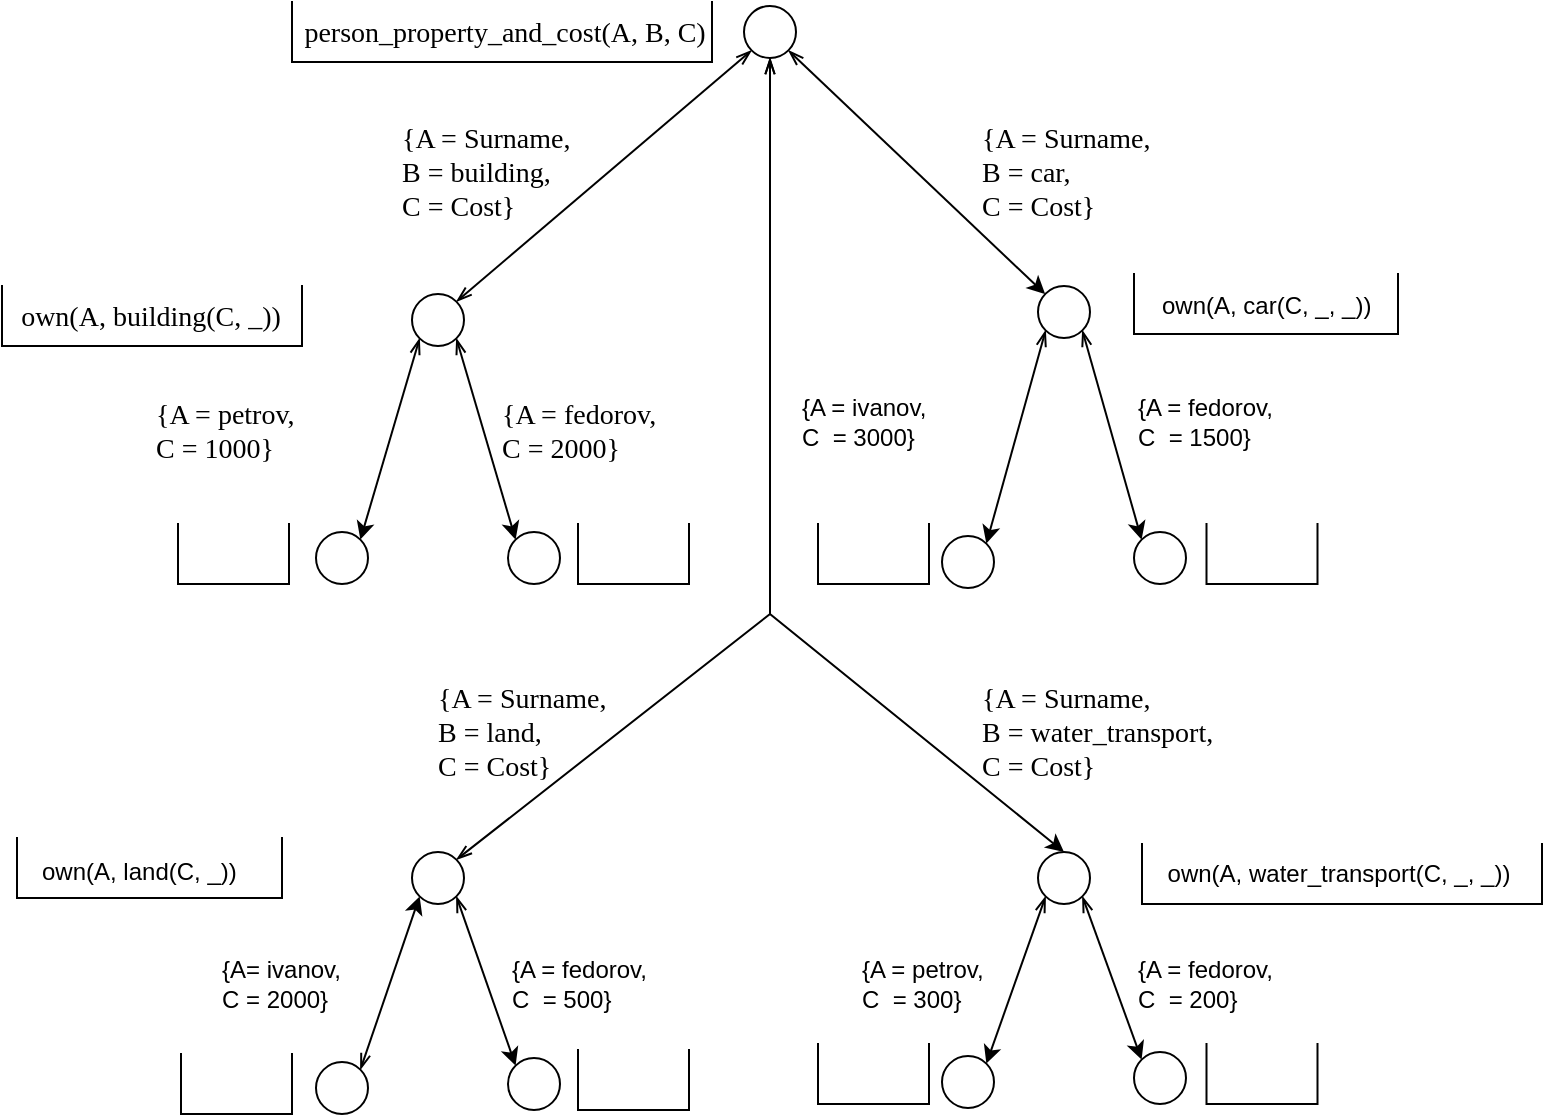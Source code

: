 <mxfile version="18.0.1" type="device"><diagram id="KE4ZE8Tg9iFZfqOE87YM" name="Page-1"><mxGraphModel dx="1422" dy="878" grid="1" gridSize="10" guides="1" tooltips="1" connect="1" arrows="1" fold="1" page="1" pageScale="1" pageWidth="1100" pageHeight="850" math="0" shadow="0"><root><mxCell id="0"/><mxCell id="1" parent="0"/><mxCell id="jyoaSI7V2l4dhRgD5QCk-8" style="rounded=0;orthogonalLoop=1;jettySize=auto;html=1;exitX=0;exitY=1;exitDx=0;exitDy=0;entryX=1;entryY=0;entryDx=0;entryDy=0;fontFamily=Times New Roman;fontSize=14;endArrow=openThin;endFill=0;startArrow=openThin;startFill=0;" parent="1" source="jyoaSI7V2l4dhRgD5QCk-1" target="jyoaSI7V2l4dhRgD5QCk-5" edge="1"><mxGeometry relative="1" as="geometry"/></mxCell><mxCell id="jyoaSI7V2l4dhRgD5QCk-11" style="edgeStyle=none;rounded=0;orthogonalLoop=1;jettySize=auto;html=1;exitX=0.5;exitY=1;exitDx=0;exitDy=0;entryX=1;entryY=0;entryDx=0;entryDy=0;fontFamily=Times New Roman;fontSize=14;startArrow=openThin;startFill=0;endArrow=openThin;endFill=0;" parent="1" source="jyoaSI7V2l4dhRgD5QCk-1" target="jyoaSI7V2l4dhRgD5QCk-10" edge="1"><mxGeometry relative="1" as="geometry"><Array as="points"><mxPoint x="416" y="330"/></Array></mxGeometry></mxCell><mxCell id="n0xA_wUoUFkl5fZ_ruB9-8" style="rounded=0;orthogonalLoop=1;jettySize=auto;html=1;exitX=0.5;exitY=1;exitDx=0;exitDy=0;entryX=0.5;entryY=0;entryDx=0;entryDy=0;startArrow=openThin;startFill=0;" parent="1" source="jyoaSI7V2l4dhRgD5QCk-1" target="n0xA_wUoUFkl5fZ_ruB9-7" edge="1"><mxGeometry relative="1" as="geometry"><Array as="points"><mxPoint x="416" y="330"/></Array></mxGeometry></mxCell><mxCell id="n0xA_wUoUFkl5fZ_ruB9-46" style="edgeStyle=none;rounded=0;orthogonalLoop=1;jettySize=auto;html=1;exitX=1;exitY=1;exitDx=0;exitDy=0;startArrow=openThin;startFill=0;" parent="1" source="jyoaSI7V2l4dhRgD5QCk-1" target="n0xA_wUoUFkl5fZ_ruB9-11" edge="1"><mxGeometry relative="1" as="geometry"/></mxCell><mxCell id="jyoaSI7V2l4dhRgD5QCk-1" value="" style="ellipse;whiteSpace=wrap;html=1;aspect=fixed;fontSize=14;fontFamily=Times New Roman;" parent="1" vertex="1"><mxGeometry x="403" y="26" width="26" height="26" as="geometry"/></mxCell><mxCell id="jyoaSI7V2l4dhRgD5QCk-2" value="person_property_and_cost(A, B, C)" style="text;html=1;align=center;verticalAlign=middle;resizable=0;points=[];autosize=1;strokeColor=none;fillColor=none;fontSize=14;fontFamily=Times New Roman;" parent="1" vertex="1"><mxGeometry x="173" y="30" width="220" height="20" as="geometry"/></mxCell><mxCell id="jyoaSI7V2l4dhRgD5QCk-3" value="" style="shape=partialRectangle;whiteSpace=wrap;html=1;bottom=1;right=1;left=1;top=0;fillColor=none;routingCenterX=-0.5;fontSize=14;fontFamily=Times New Roman;" parent="1" vertex="1"><mxGeometry x="177" y="24" width="210" height="30" as="geometry"/></mxCell><mxCell id="n0xA_wUoUFkl5fZ_ruB9-40" style="edgeStyle=none;rounded=0;orthogonalLoop=1;jettySize=auto;html=1;exitX=0;exitY=1;exitDx=0;exitDy=0;entryX=1;entryY=0;entryDx=0;entryDy=0;startArrow=openThin;startFill=0;" parent="1" source="jyoaSI7V2l4dhRgD5QCk-5" target="jyoaSI7V2l4dhRgD5QCk-17" edge="1"><mxGeometry relative="1" as="geometry"/></mxCell><mxCell id="n0xA_wUoUFkl5fZ_ruB9-41" style="edgeStyle=none;rounded=0;orthogonalLoop=1;jettySize=auto;html=1;exitX=1;exitY=1;exitDx=0;exitDy=0;entryX=0;entryY=0;entryDx=0;entryDy=0;startArrow=openThin;startFill=0;" parent="1" source="jyoaSI7V2l4dhRgD5QCk-5" target="jyoaSI7V2l4dhRgD5QCk-22" edge="1"><mxGeometry relative="1" as="geometry"/></mxCell><mxCell id="jyoaSI7V2l4dhRgD5QCk-5" value="" style="ellipse;whiteSpace=wrap;html=1;aspect=fixed;fontSize=14;fontFamily=Times New Roman;" parent="1" vertex="1"><mxGeometry x="237" y="170" width="26" height="26" as="geometry"/></mxCell><mxCell id="n0xA_wUoUFkl5fZ_ruB9-39" style="edgeStyle=none;rounded=0;orthogonalLoop=1;jettySize=auto;html=1;exitX=1;exitY=1;exitDx=0;exitDy=0;entryX=0;entryY=0;entryDx=0;entryDy=0;startArrow=openThin;startFill=0;" parent="1" source="jyoaSI7V2l4dhRgD5QCk-10" target="n0xA_wUoUFkl5fZ_ruB9-37" edge="1"><mxGeometry relative="1" as="geometry"/></mxCell><mxCell id="jyoaSI7V2l4dhRgD5QCk-10" value="" style="ellipse;whiteSpace=wrap;html=1;aspect=fixed;fontSize=14;fontFamily=Times New Roman;" parent="1" vertex="1"><mxGeometry x="237" y="449" width="26" height="26" as="geometry"/></mxCell><mxCell id="jyoaSI7V2l4dhRgD5QCk-13" value="{A = Surname,&lt;br&gt;B = building, &lt;br&gt;&lt;div style=&quot;&quot;&gt;&lt;span style=&quot;background-color: initial;&quot;&gt;C = Cost}&lt;/span&gt;&lt;/div&gt;" style="text;html=1;align=left;verticalAlign=middle;resizable=0;points=[];autosize=1;strokeColor=none;fillColor=none;fontSize=14;fontFamily=Times New Roman;" parent="1" vertex="1"><mxGeometry x="230" y="80" width="100" height="60" as="geometry"/></mxCell><mxCell id="jyoaSI7V2l4dhRgD5QCk-14" value="own(A, building(C, _))" style="text;html=1;align=center;verticalAlign=middle;resizable=0;points=[];autosize=1;strokeColor=none;fillColor=none;fontSize=14;fontFamily=Times New Roman;" parent="1" vertex="1"><mxGeometry x="31" y="172" width="150" height="20" as="geometry"/></mxCell><mxCell id="jyoaSI7V2l4dhRgD5QCk-15" value="" style="shape=partialRectangle;whiteSpace=wrap;html=1;bottom=1;right=1;left=1;top=0;fillColor=none;routingCenterX=-0.5;fontSize=14;fontFamily=Times New Roman;" parent="1" vertex="1"><mxGeometry x="32" y="166" width="150" height="30" as="geometry"/></mxCell><mxCell id="jyoaSI7V2l4dhRgD5QCk-17" value="" style="ellipse;whiteSpace=wrap;html=1;aspect=fixed;fontSize=14;fontFamily=Times New Roman;" parent="1" vertex="1"><mxGeometry x="189" y="289" width="26" height="26" as="geometry"/></mxCell><mxCell id="jyoaSI7V2l4dhRgD5QCk-18" value="{A = petrov, &lt;br&gt;C = 1000}" style="text;html=1;align=left;verticalAlign=middle;resizable=0;points=[];autosize=1;strokeColor=none;fillColor=none;fontSize=14;fontFamily=Times New Roman;" parent="1" vertex="1"><mxGeometry x="107" y="219" width="80" height="40" as="geometry"/></mxCell><mxCell id="jyoaSI7V2l4dhRgD5QCk-22" value="" style="ellipse;whiteSpace=wrap;html=1;aspect=fixed;fontSize=14;fontFamily=Times New Roman;" parent="1" vertex="1"><mxGeometry x="285" y="289" width="26" height="26" as="geometry"/></mxCell><mxCell id="jyoaSI7V2l4dhRgD5QCk-23" value="{A = fedorov, &lt;br&gt;C = 2000}" style="text;html=1;align=left;verticalAlign=middle;resizable=0;points=[];autosize=1;strokeColor=none;fillColor=none;fontSize=14;fontFamily=Times New Roman;" parent="1" vertex="1"><mxGeometry x="280" y="219" width="90" height="40" as="geometry"/></mxCell><mxCell id="jyoaSI7V2l4dhRgD5QCk-26" value="{A = Surname,&lt;br&gt;B = land, &lt;br&gt;&lt;div style=&quot;&quot;&gt;&lt;span style=&quot;background-color: initial;&quot;&gt;C = Cost}&lt;/span&gt;&lt;/div&gt;" style="text;html=1;align=left;verticalAlign=middle;resizable=0;points=[];autosize=1;strokeColor=none;fillColor=none;fontSize=14;fontFamily=Times New Roman;" parent="1" vertex="1"><mxGeometry x="248" y="360" width="100" height="60" as="geometry"/></mxCell><mxCell id="n0xA_wUoUFkl5fZ_ruB9-38" style="edgeStyle=none;rounded=0;orthogonalLoop=1;jettySize=auto;html=1;exitX=1;exitY=0;exitDx=0;exitDy=0;entryX=0;entryY=1;entryDx=0;entryDy=0;startArrow=openThin;startFill=0;" parent="1" source="n0xA_wUoUFkl5fZ_ruB9-2" target="jyoaSI7V2l4dhRgD5QCk-10" edge="1"><mxGeometry relative="1" as="geometry"/></mxCell><mxCell id="n0xA_wUoUFkl5fZ_ruB9-2" value="" style="ellipse;whiteSpace=wrap;html=1;aspect=fixed;fontSize=14;fontFamily=Times New Roman;" parent="1" vertex="1"><mxGeometry x="189" y="554" width="26" height="26" as="geometry"/></mxCell><mxCell id="n0xA_wUoUFkl5fZ_ruB9-3" value="{A= ivanov, &lt;br&gt;C = 2000}" style="text;html=1;align=left;verticalAlign=middle;resizable=0;points=[];autosize=1;strokeColor=none;fillColor=none;" parent="1" vertex="1"><mxGeometry x="140" y="500" width="70" height="30" as="geometry"/></mxCell><mxCell id="n0xA_wUoUFkl5fZ_ruB9-5" value="{A = fedorov, &lt;br&gt;C&amp;nbsp; = 500}" style="text;html=1;align=left;verticalAlign=middle;resizable=0;points=[];autosize=1;strokeColor=none;fillColor=none;" parent="1" vertex="1"><mxGeometry x="285" y="500" width="80" height="30" as="geometry"/></mxCell><mxCell id="n0xA_wUoUFkl5fZ_ruB9-44" style="edgeStyle=none;rounded=0;orthogonalLoop=1;jettySize=auto;html=1;exitX=0;exitY=1;exitDx=0;exitDy=0;entryX=1;entryY=0;entryDx=0;entryDy=0;startArrow=openThin;startFill=0;" parent="1" source="n0xA_wUoUFkl5fZ_ruB9-7" target="n0xA_wUoUFkl5fZ_ruB9-42" edge="1"><mxGeometry relative="1" as="geometry"/></mxCell><mxCell id="n0xA_wUoUFkl5fZ_ruB9-45" style="edgeStyle=none;rounded=0;orthogonalLoop=1;jettySize=auto;html=1;exitX=1;exitY=1;exitDx=0;exitDy=0;entryX=0;entryY=0;entryDx=0;entryDy=0;startArrow=openThin;startFill=0;" parent="1" source="n0xA_wUoUFkl5fZ_ruB9-7" target="n0xA_wUoUFkl5fZ_ruB9-43" edge="1"><mxGeometry relative="1" as="geometry"/></mxCell><mxCell id="n0xA_wUoUFkl5fZ_ruB9-7" value="" style="ellipse;whiteSpace=wrap;html=1;aspect=fixed;fontSize=14;fontFamily=Times New Roman;" parent="1" vertex="1"><mxGeometry x="550" y="449" width="26" height="26" as="geometry"/></mxCell><mxCell id="n0xA_wUoUFkl5fZ_ruB9-9" value="{A = petrov, &lt;br&gt;C&amp;nbsp; = 300}" style="text;html=1;align=left;verticalAlign=middle;resizable=0;points=[];autosize=1;strokeColor=none;fillColor=none;" parent="1" vertex="1"><mxGeometry x="460" y="500" width="80" height="30" as="geometry"/></mxCell><mxCell id="n0xA_wUoUFkl5fZ_ruB9-10" value="{A = fedorov, &lt;br&gt;C&amp;nbsp; = 200}" style="text;html=1;align=left;verticalAlign=middle;resizable=0;points=[];autosize=1;strokeColor=none;fillColor=none;" parent="1" vertex="1"><mxGeometry x="598" y="500" width="80" height="30" as="geometry"/></mxCell><mxCell id="n0xA_wUoUFkl5fZ_ruB9-54" style="edgeStyle=none;rounded=0;orthogonalLoop=1;jettySize=auto;html=1;exitX=0;exitY=1;exitDx=0;exitDy=0;entryX=1;entryY=0;entryDx=0;entryDy=0;startArrow=openThin;startFill=0;" parent="1" source="n0xA_wUoUFkl5fZ_ruB9-11" target="n0xA_wUoUFkl5fZ_ruB9-51" edge="1"><mxGeometry relative="1" as="geometry"/></mxCell><mxCell id="n0xA_wUoUFkl5fZ_ruB9-55" style="edgeStyle=none;rounded=0;orthogonalLoop=1;jettySize=auto;html=1;exitX=1;exitY=1;exitDx=0;exitDy=0;entryX=0;entryY=0;entryDx=0;entryDy=0;startArrow=openThin;startFill=0;" parent="1" source="n0xA_wUoUFkl5fZ_ruB9-11" target="n0xA_wUoUFkl5fZ_ruB9-52" edge="1"><mxGeometry relative="1" as="geometry"/></mxCell><mxCell id="n0xA_wUoUFkl5fZ_ruB9-11" value="" style="ellipse;whiteSpace=wrap;html=1;aspect=fixed;fontSize=14;fontFamily=Times New Roman;" parent="1" vertex="1"><mxGeometry x="550" y="166" width="26" height="26" as="geometry"/></mxCell><mxCell id="n0xA_wUoUFkl5fZ_ruB9-12" value="{A = ivanov, &lt;br&gt;C&amp;nbsp; = 3000}" style="text;html=1;align=left;verticalAlign=middle;resizable=0;points=[];autosize=1;strokeColor=none;fillColor=none;" parent="1" vertex="1"><mxGeometry x="430" y="219" width="80" height="30" as="geometry"/></mxCell><mxCell id="n0xA_wUoUFkl5fZ_ruB9-13" value="{A = fedorov, &lt;br&gt;C&amp;nbsp; = 1500}" style="text;html=1;align=left;verticalAlign=middle;resizable=0;points=[];autosize=1;strokeColor=none;fillColor=none;" parent="1" vertex="1"><mxGeometry x="598" y="219" width="80" height="30" as="geometry"/></mxCell><mxCell id="n0xA_wUoUFkl5fZ_ruB9-14" value="{A = Surname,&lt;br&gt;B = water_transport, &lt;br&gt;&lt;div style=&quot;&quot;&gt;&lt;span style=&quot;background-color: initial;&quot;&gt;C = Cost}&lt;/span&gt;&lt;/div&gt;" style="text;html=1;align=left;verticalAlign=middle;resizable=0;points=[];autosize=1;strokeColor=none;fillColor=none;fontSize=14;fontFamily=Times New Roman;" parent="1" vertex="1"><mxGeometry x="520" y="360" width="130" height="60" as="geometry"/></mxCell><mxCell id="n0xA_wUoUFkl5fZ_ruB9-27" value="" style="shape=partialRectangle;whiteSpace=wrap;html=1;bottom=1;right=1;left=1;top=0;fillColor=none;routingCenterX=-0.5;fontSize=14;fontFamily=Times New Roman;" parent="1" vertex="1"><mxGeometry x="320" y="548" width="55.5" height="30" as="geometry"/></mxCell><mxCell id="n0xA_wUoUFkl5fZ_ruB9-29" value="" style="shape=partialRectangle;whiteSpace=wrap;html=1;bottom=1;right=1;left=1;top=0;fillColor=none;routingCenterX=-0.5;fontSize=14;fontFamily=Times New Roman;" parent="1" vertex="1"><mxGeometry x="121.5" y="550" width="55.5" height="30" as="geometry"/></mxCell><mxCell id="n0xA_wUoUFkl5fZ_ruB9-30" value="" style="shape=partialRectangle;whiteSpace=wrap;html=1;bottom=1;right=1;left=1;top=0;fillColor=none;routingCenterX=-0.5;fontSize=14;fontFamily=Times New Roman;" parent="1" vertex="1"><mxGeometry x="120" y="285" width="55.5" height="30" as="geometry"/></mxCell><mxCell id="n0xA_wUoUFkl5fZ_ruB9-31" value="" style="shape=partialRectangle;whiteSpace=wrap;html=1;bottom=1;right=1;left=1;top=0;fillColor=none;routingCenterX=-0.5;fontSize=14;fontFamily=Times New Roman;" parent="1" vertex="1"><mxGeometry x="440" y="285" width="55.5" height="30" as="geometry"/></mxCell><mxCell id="n0xA_wUoUFkl5fZ_ruB9-32" value="" style="shape=partialRectangle;whiteSpace=wrap;html=1;bottom=1;right=1;left=1;top=0;fillColor=none;routingCenterX=-0.5;fontSize=14;fontFamily=Times New Roman;" parent="1" vertex="1"><mxGeometry x="440" y="545" width="55.5" height="30" as="geometry"/></mxCell><mxCell id="n0xA_wUoUFkl5fZ_ruB9-33" value="" style="shape=partialRectangle;whiteSpace=wrap;html=1;bottom=1;right=1;left=1;top=0;fillColor=none;routingCenterX=-0.5;fontSize=14;fontFamily=Times New Roman;" parent="1" vertex="1"><mxGeometry x="634.25" y="545" width="55.5" height="30" as="geometry"/></mxCell><mxCell id="n0xA_wUoUFkl5fZ_ruB9-37" value="" style="ellipse;whiteSpace=wrap;html=1;aspect=fixed;fontSize=14;fontFamily=Times New Roman;" parent="1" vertex="1"><mxGeometry x="285" y="552" width="26" height="26" as="geometry"/></mxCell><mxCell id="n0xA_wUoUFkl5fZ_ruB9-42" value="" style="ellipse;whiteSpace=wrap;html=1;aspect=fixed;fontSize=14;fontFamily=Times New Roman;" parent="1" vertex="1"><mxGeometry x="502" y="551" width="26" height="26" as="geometry"/></mxCell><mxCell id="n0xA_wUoUFkl5fZ_ruB9-43" value="" style="ellipse;whiteSpace=wrap;html=1;aspect=fixed;fontSize=14;fontFamily=Times New Roman;" parent="1" vertex="1"><mxGeometry x="598" y="549" width="26" height="26" as="geometry"/></mxCell><mxCell id="n0xA_wUoUFkl5fZ_ruB9-47" value="{A = Surname,&lt;br&gt;B = car, &lt;br&gt;&lt;div style=&quot;&quot;&gt;&lt;span style=&quot;background-color: initial;&quot;&gt;C = Cost}&lt;/span&gt;&lt;/div&gt;" style="text;html=1;align=left;verticalAlign=middle;resizable=0;points=[];autosize=1;strokeColor=none;fillColor=none;fontSize=14;fontFamily=Times New Roman;" parent="1" vertex="1"><mxGeometry x="520" y="80" width="100" height="60" as="geometry"/></mxCell><mxCell id="n0xA_wUoUFkl5fZ_ruB9-51" value="" style="ellipse;whiteSpace=wrap;html=1;aspect=fixed;fontSize=14;fontFamily=Times New Roman;" parent="1" vertex="1"><mxGeometry x="502" y="291" width="26" height="26" as="geometry"/></mxCell><mxCell id="n0xA_wUoUFkl5fZ_ruB9-52" value="" style="ellipse;whiteSpace=wrap;html=1;aspect=fixed;fontSize=14;fontFamily=Times New Roman;" parent="1" vertex="1"><mxGeometry x="598" y="289" width="26" height="26" as="geometry"/></mxCell><mxCell id="n0xA_wUoUFkl5fZ_ruB9-58" value="" style="shape=partialRectangle;whiteSpace=wrap;html=1;bottom=1;right=1;left=1;top=0;fillColor=none;routingCenterX=-0.5;fontSize=14;fontFamily=Times New Roman;" parent="1" vertex="1"><mxGeometry x="634.25" y="285" width="55.5" height="30" as="geometry"/></mxCell><mxCell id="n0xA_wUoUFkl5fZ_ruB9-59" value="" style="shape=partialRectangle;whiteSpace=wrap;html=1;bottom=1;right=1;left=1;top=0;fillColor=none;routingCenterX=-0.5;fontSize=14;fontFamily=Times New Roman;" parent="1" vertex="1"><mxGeometry x="320" y="285" width="55.5" height="30" as="geometry"/></mxCell><mxCell id="n0xA_wUoUFkl5fZ_ruB9-62" value="own(A, land(C, _))" style="text;whiteSpace=wrap;html=1;" parent="1" vertex="1"><mxGeometry x="50" y="445" width="180" height="30" as="geometry"/></mxCell><mxCell id="n0xA_wUoUFkl5fZ_ruB9-63" value="" style="shape=partialRectangle;whiteSpace=wrap;html=1;bottom=1;right=1;left=1;top=0;fillColor=none;routingCenterX=-0.5;fontSize=14;fontFamily=Times New Roman;" parent="1" vertex="1"><mxGeometry x="39.5" y="442" width="132.5" height="30" as="geometry"/></mxCell><mxCell id="n0xA_wUoUFkl5fZ_ruB9-65" value="own(A, water_transport(C, _, _))" style="text;html=1;align=center;verticalAlign=middle;resizable=0;points=[];autosize=1;strokeColor=none;fillColor=none;" parent="1" vertex="1"><mxGeometry x="605" y="450" width="190" height="20" as="geometry"/></mxCell><mxCell id="n0xA_wUoUFkl5fZ_ruB9-66" value="" style="shape=partialRectangle;whiteSpace=wrap;html=1;bottom=1;right=1;left=1;top=0;fillColor=none;routingCenterX=-0.5;fontSize=14;fontFamily=Times New Roman;" parent="1" vertex="1"><mxGeometry x="602" y="445" width="200" height="30" as="geometry"/></mxCell><mxCell id="n0xA_wUoUFkl5fZ_ruB9-67" value="own(A, car(C, _, _))" style="text;whiteSpace=wrap;html=1;" parent="1" vertex="1"><mxGeometry x="610" y="162" width="190" height="30" as="geometry"/></mxCell><mxCell id="n0xA_wUoUFkl5fZ_ruB9-68" value="" style="shape=partialRectangle;whiteSpace=wrap;html=1;bottom=1;right=1;left=1;top=0;fillColor=none;routingCenterX=-0.5;fontSize=14;fontFamily=Times New Roman;" parent="1" vertex="1"><mxGeometry x="598" y="160" width="132" height="30" as="geometry"/></mxCell></root></mxGraphModel></diagram></mxfile>